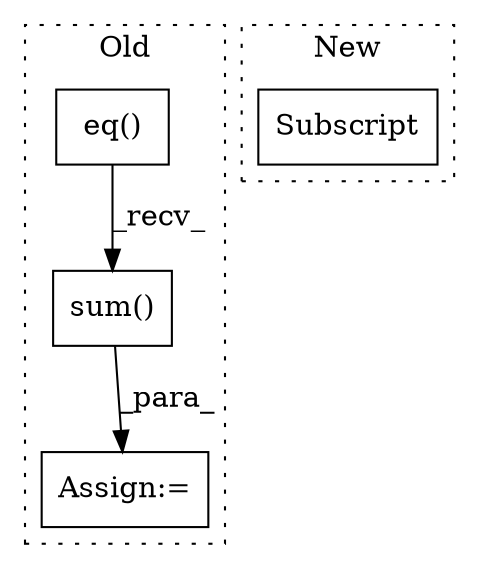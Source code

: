 digraph G {
subgraph cluster0 {
1 [label="eq()" a="75" s="2846,2865" l="13,1" shape="box"];
3 [label="Assign:=" a="68" s="2913" l="4" shape="box"];
4 [label="sum()" a="75" s="2846" l="26" shape="box"];
label = "Old";
style="dotted";
}
subgraph cluster1 {
2 [label="Subscript" a="63" s="1880,0" l="9,0" shape="box"];
label = "New";
style="dotted";
}
1 -> 4 [label="_recv_"];
4 -> 3 [label="_para_"];
}